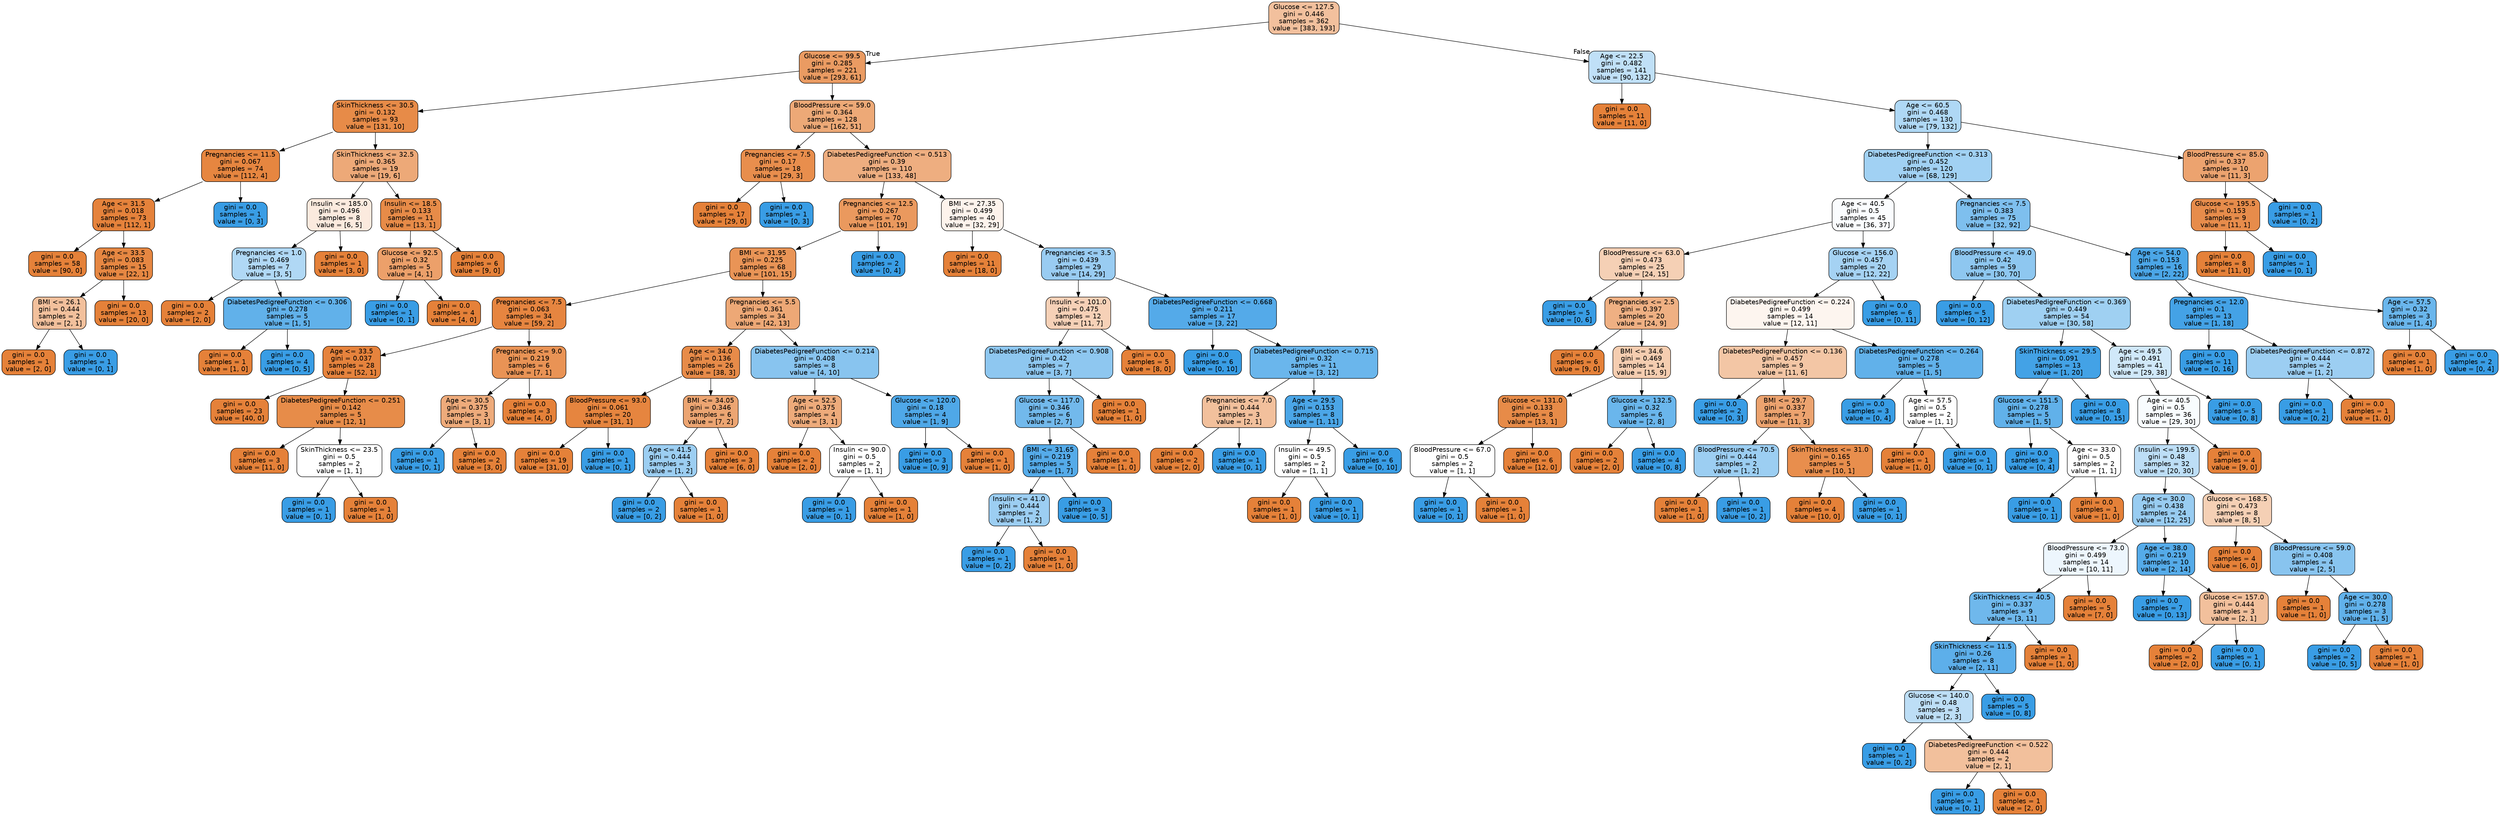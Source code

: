 digraph Tree {
node [shape=box, style="filled, rounded", color="black", fontname="helvetica"] ;
edge [fontname="helvetica"] ;
0 [label="Glucose <= 127.5\ngini = 0.446\nsamples = 362\nvalue = [383, 193]", fillcolor="#f2c09d"] ;
1 [label="Glucose <= 99.5\ngini = 0.285\nsamples = 221\nvalue = [293, 61]", fillcolor="#ea9b62"] ;
0 -> 1 [labeldistance=2.5, labelangle=45, headlabel="True"] ;
2 [label="SkinThickness <= 30.5\ngini = 0.132\nsamples = 93\nvalue = [131, 10]", fillcolor="#e78b48"] ;
1 -> 2 ;
3 [label="Pregnancies <= 11.5\ngini = 0.067\nsamples = 74\nvalue = [112, 4]", fillcolor="#e68640"] ;
2 -> 3 ;
4 [label="Age <= 31.5\ngini = 0.018\nsamples = 73\nvalue = [112, 1]", fillcolor="#e5823b"] ;
3 -> 4 ;
5 [label="gini = 0.0\nsamples = 58\nvalue = [90, 0]", fillcolor="#e58139"] ;
4 -> 5 ;
6 [label="Age <= 33.5\ngini = 0.083\nsamples = 15\nvalue = [22, 1]", fillcolor="#e68742"] ;
4 -> 6 ;
7 [label="BMI <= 26.1\ngini = 0.444\nsamples = 2\nvalue = [2, 1]", fillcolor="#f2c09c"] ;
6 -> 7 ;
8 [label="gini = 0.0\nsamples = 1\nvalue = [2, 0]", fillcolor="#e58139"] ;
7 -> 8 ;
9 [label="gini = 0.0\nsamples = 1\nvalue = [0, 1]", fillcolor="#399de5"] ;
7 -> 9 ;
10 [label="gini = 0.0\nsamples = 13\nvalue = [20, 0]", fillcolor="#e58139"] ;
6 -> 10 ;
11 [label="gini = 0.0\nsamples = 1\nvalue = [0, 3]", fillcolor="#399de5"] ;
3 -> 11 ;
12 [label="SkinThickness <= 32.5\ngini = 0.365\nsamples = 19\nvalue = [19, 6]", fillcolor="#eda978"] ;
2 -> 12 ;
13 [label="Insulin <= 185.0\ngini = 0.496\nsamples = 8\nvalue = [6, 5]", fillcolor="#fbeade"] ;
12 -> 13 ;
14 [label="Pregnancies <= 1.0\ngini = 0.469\nsamples = 7\nvalue = [3, 5]", fillcolor="#b0d8f5"] ;
13 -> 14 ;
15 [label="gini = 0.0\nsamples = 2\nvalue = [2, 0]", fillcolor="#e58139"] ;
14 -> 15 ;
16 [label="DiabetesPedigreeFunction <= 0.306\ngini = 0.278\nsamples = 5\nvalue = [1, 5]", fillcolor="#61b1ea"] ;
14 -> 16 ;
17 [label="gini = 0.0\nsamples = 1\nvalue = [1, 0]", fillcolor="#e58139"] ;
16 -> 17 ;
18 [label="gini = 0.0\nsamples = 4\nvalue = [0, 5]", fillcolor="#399de5"] ;
16 -> 18 ;
19 [label="gini = 0.0\nsamples = 1\nvalue = [3, 0]", fillcolor="#e58139"] ;
13 -> 19 ;
20 [label="Insulin <= 18.5\ngini = 0.133\nsamples = 11\nvalue = [13, 1]", fillcolor="#e78b48"] ;
12 -> 20 ;
21 [label="Glucose <= 92.5\ngini = 0.32\nsamples = 5\nvalue = [4, 1]", fillcolor="#eca06a"] ;
20 -> 21 ;
22 [label="gini = 0.0\nsamples = 1\nvalue = [0, 1]", fillcolor="#399de5"] ;
21 -> 22 ;
23 [label="gini = 0.0\nsamples = 4\nvalue = [4, 0]", fillcolor="#e58139"] ;
21 -> 23 ;
24 [label="gini = 0.0\nsamples = 6\nvalue = [9, 0]", fillcolor="#e58139"] ;
20 -> 24 ;
25 [label="BloodPressure <= 59.0\ngini = 0.364\nsamples = 128\nvalue = [162, 51]", fillcolor="#eda977"] ;
1 -> 25 ;
26 [label="Pregnancies <= 7.5\ngini = 0.17\nsamples = 18\nvalue = [29, 3]", fillcolor="#e88e4d"] ;
25 -> 26 ;
27 [label="gini = 0.0\nsamples = 17\nvalue = [29, 0]", fillcolor="#e58139"] ;
26 -> 27 ;
28 [label="gini = 0.0\nsamples = 1\nvalue = [0, 3]", fillcolor="#399de5"] ;
26 -> 28 ;
29 [label="DiabetesPedigreeFunction <= 0.513\ngini = 0.39\nsamples = 110\nvalue = [133, 48]", fillcolor="#eeae80"] ;
25 -> 29 ;
30 [label="Pregnancies <= 12.5\ngini = 0.267\nsamples = 70\nvalue = [101, 19]", fillcolor="#ea995e"] ;
29 -> 30 ;
31 [label="BMI <= 31.95\ngini = 0.225\nsamples = 68\nvalue = [101, 15]", fillcolor="#e99456"] ;
30 -> 31 ;
32 [label="Pregnancies <= 7.5\ngini = 0.063\nsamples = 34\nvalue = [59, 2]", fillcolor="#e68540"] ;
31 -> 32 ;
33 [label="Age <= 33.5\ngini = 0.037\nsamples = 28\nvalue = [52, 1]", fillcolor="#e6833d"] ;
32 -> 33 ;
34 [label="gini = 0.0\nsamples = 23\nvalue = [40, 0]", fillcolor="#e58139"] ;
33 -> 34 ;
35 [label="DiabetesPedigreeFunction <= 0.251\ngini = 0.142\nsamples = 5\nvalue = [12, 1]", fillcolor="#e78c49"] ;
33 -> 35 ;
36 [label="gini = 0.0\nsamples = 3\nvalue = [11, 0]", fillcolor="#e58139"] ;
35 -> 36 ;
37 [label="SkinThickness <= 23.5\ngini = 0.5\nsamples = 2\nvalue = [1, 1]", fillcolor="#ffffff"] ;
35 -> 37 ;
38 [label="gini = 0.0\nsamples = 1\nvalue = [0, 1]", fillcolor="#399de5"] ;
37 -> 38 ;
39 [label="gini = 0.0\nsamples = 1\nvalue = [1, 0]", fillcolor="#e58139"] ;
37 -> 39 ;
40 [label="Pregnancies <= 9.0\ngini = 0.219\nsamples = 6\nvalue = [7, 1]", fillcolor="#e99355"] ;
32 -> 40 ;
41 [label="Age <= 30.5\ngini = 0.375\nsamples = 3\nvalue = [3, 1]", fillcolor="#eeab7b"] ;
40 -> 41 ;
42 [label="gini = 0.0\nsamples = 1\nvalue = [0, 1]", fillcolor="#399de5"] ;
41 -> 42 ;
43 [label="gini = 0.0\nsamples = 2\nvalue = [3, 0]", fillcolor="#e58139"] ;
41 -> 43 ;
44 [label="gini = 0.0\nsamples = 3\nvalue = [4, 0]", fillcolor="#e58139"] ;
40 -> 44 ;
45 [label="Pregnancies <= 5.5\ngini = 0.361\nsamples = 34\nvalue = [42, 13]", fillcolor="#eda876"] ;
31 -> 45 ;
46 [label="Age <= 34.0\ngini = 0.136\nsamples = 26\nvalue = [38, 3]", fillcolor="#e78b49"] ;
45 -> 46 ;
47 [label="BloodPressure <= 93.0\ngini = 0.061\nsamples = 20\nvalue = [31, 1]", fillcolor="#e6853f"] ;
46 -> 47 ;
48 [label="gini = 0.0\nsamples = 19\nvalue = [31, 0]", fillcolor="#e58139"] ;
47 -> 48 ;
49 [label="gini = 0.0\nsamples = 1\nvalue = [0, 1]", fillcolor="#399de5"] ;
47 -> 49 ;
50 [label="BMI <= 34.05\ngini = 0.346\nsamples = 6\nvalue = [7, 2]", fillcolor="#eca572"] ;
46 -> 50 ;
51 [label="Age <= 41.5\ngini = 0.444\nsamples = 3\nvalue = [1, 2]", fillcolor="#9ccef2"] ;
50 -> 51 ;
52 [label="gini = 0.0\nsamples = 2\nvalue = [0, 2]", fillcolor="#399de5"] ;
51 -> 52 ;
53 [label="gini = 0.0\nsamples = 1\nvalue = [1, 0]", fillcolor="#e58139"] ;
51 -> 53 ;
54 [label="gini = 0.0\nsamples = 3\nvalue = [6, 0]", fillcolor="#e58139"] ;
50 -> 54 ;
55 [label="DiabetesPedigreeFunction <= 0.214\ngini = 0.408\nsamples = 8\nvalue = [4, 10]", fillcolor="#88c4ef"] ;
45 -> 55 ;
56 [label="Age <= 52.5\ngini = 0.375\nsamples = 4\nvalue = [3, 1]", fillcolor="#eeab7b"] ;
55 -> 56 ;
57 [label="gini = 0.0\nsamples = 2\nvalue = [2, 0]", fillcolor="#e58139"] ;
56 -> 57 ;
58 [label="Insulin <= 90.0\ngini = 0.5\nsamples = 2\nvalue = [1, 1]", fillcolor="#ffffff"] ;
56 -> 58 ;
59 [label="gini = 0.0\nsamples = 1\nvalue = [0, 1]", fillcolor="#399de5"] ;
58 -> 59 ;
60 [label="gini = 0.0\nsamples = 1\nvalue = [1, 0]", fillcolor="#e58139"] ;
58 -> 60 ;
61 [label="Glucose <= 120.0\ngini = 0.18\nsamples = 4\nvalue = [1, 9]", fillcolor="#4fa8e8"] ;
55 -> 61 ;
62 [label="gini = 0.0\nsamples = 3\nvalue = [0, 9]", fillcolor="#399de5"] ;
61 -> 62 ;
63 [label="gini = 0.0\nsamples = 1\nvalue = [1, 0]", fillcolor="#e58139"] ;
61 -> 63 ;
64 [label="gini = 0.0\nsamples = 2\nvalue = [0, 4]", fillcolor="#399de5"] ;
30 -> 64 ;
65 [label="BMI <= 27.35\ngini = 0.499\nsamples = 40\nvalue = [32, 29]", fillcolor="#fdf3ec"] ;
29 -> 65 ;
66 [label="gini = 0.0\nsamples = 11\nvalue = [18, 0]", fillcolor="#e58139"] ;
65 -> 66 ;
67 [label="Pregnancies <= 3.5\ngini = 0.439\nsamples = 29\nvalue = [14, 29]", fillcolor="#99ccf2"] ;
65 -> 67 ;
68 [label="Insulin <= 101.0\ngini = 0.475\nsamples = 12\nvalue = [11, 7]", fillcolor="#f6d1b7"] ;
67 -> 68 ;
69 [label="DiabetesPedigreeFunction <= 0.908\ngini = 0.42\nsamples = 7\nvalue = [3, 7]", fillcolor="#8ec7f0"] ;
68 -> 69 ;
70 [label="Glucose <= 117.0\ngini = 0.346\nsamples = 6\nvalue = [2, 7]", fillcolor="#72b9ec"] ;
69 -> 70 ;
71 [label="BMI <= 31.65\ngini = 0.219\nsamples = 5\nvalue = [1, 7]", fillcolor="#55abe9"] ;
70 -> 71 ;
72 [label="Insulin <= 41.0\ngini = 0.444\nsamples = 2\nvalue = [1, 2]", fillcolor="#9ccef2"] ;
71 -> 72 ;
73 [label="gini = 0.0\nsamples = 1\nvalue = [0, 2]", fillcolor="#399de5"] ;
72 -> 73 ;
74 [label="gini = 0.0\nsamples = 1\nvalue = [1, 0]", fillcolor="#e58139"] ;
72 -> 74 ;
75 [label="gini = 0.0\nsamples = 3\nvalue = [0, 5]", fillcolor="#399de5"] ;
71 -> 75 ;
76 [label="gini = 0.0\nsamples = 1\nvalue = [1, 0]", fillcolor="#e58139"] ;
70 -> 76 ;
77 [label="gini = 0.0\nsamples = 1\nvalue = [1, 0]", fillcolor="#e58139"] ;
69 -> 77 ;
78 [label="gini = 0.0\nsamples = 5\nvalue = [8, 0]", fillcolor="#e58139"] ;
68 -> 78 ;
79 [label="DiabetesPedigreeFunction <= 0.668\ngini = 0.211\nsamples = 17\nvalue = [3, 22]", fillcolor="#54aae9"] ;
67 -> 79 ;
80 [label="gini = 0.0\nsamples = 6\nvalue = [0, 10]", fillcolor="#399de5"] ;
79 -> 80 ;
81 [label="DiabetesPedigreeFunction <= 0.715\ngini = 0.32\nsamples = 11\nvalue = [3, 12]", fillcolor="#6ab6ec"] ;
79 -> 81 ;
82 [label="Pregnancies <= 7.0\ngini = 0.444\nsamples = 3\nvalue = [2, 1]", fillcolor="#f2c09c"] ;
81 -> 82 ;
83 [label="gini = 0.0\nsamples = 2\nvalue = [2, 0]", fillcolor="#e58139"] ;
82 -> 83 ;
84 [label="gini = 0.0\nsamples = 1\nvalue = [0, 1]", fillcolor="#399de5"] ;
82 -> 84 ;
85 [label="Age <= 29.5\ngini = 0.153\nsamples = 8\nvalue = [1, 11]", fillcolor="#4ba6e7"] ;
81 -> 85 ;
86 [label="Insulin <= 49.5\ngini = 0.5\nsamples = 2\nvalue = [1, 1]", fillcolor="#ffffff"] ;
85 -> 86 ;
87 [label="gini = 0.0\nsamples = 1\nvalue = [1, 0]", fillcolor="#e58139"] ;
86 -> 87 ;
88 [label="gini = 0.0\nsamples = 1\nvalue = [0, 1]", fillcolor="#399de5"] ;
86 -> 88 ;
89 [label="gini = 0.0\nsamples = 6\nvalue = [0, 10]", fillcolor="#399de5"] ;
85 -> 89 ;
90 [label="Age <= 22.5\ngini = 0.482\nsamples = 141\nvalue = [90, 132]", fillcolor="#c0e0f7"] ;
0 -> 90 [labeldistance=2.5, labelangle=-45, headlabel="False"] ;
91 [label="gini = 0.0\nsamples = 11\nvalue = [11, 0]", fillcolor="#e58139"] ;
90 -> 91 ;
92 [label="Age <= 60.5\ngini = 0.468\nsamples = 130\nvalue = [79, 132]", fillcolor="#afd8f5"] ;
90 -> 92 ;
93 [label="DiabetesPedigreeFunction <= 0.313\ngini = 0.452\nsamples = 120\nvalue = [68, 129]", fillcolor="#a1d1f3"] ;
92 -> 93 ;
94 [label="Age <= 40.5\ngini = 0.5\nsamples = 45\nvalue = [36, 37]", fillcolor="#fafcfe"] ;
93 -> 94 ;
95 [label="BloodPressure <= 63.0\ngini = 0.473\nsamples = 25\nvalue = [24, 15]", fillcolor="#f5d0b5"] ;
94 -> 95 ;
96 [label="gini = 0.0\nsamples = 5\nvalue = [0, 6]", fillcolor="#399de5"] ;
95 -> 96 ;
97 [label="Pregnancies <= 2.5\ngini = 0.397\nsamples = 20\nvalue = [24, 9]", fillcolor="#efb083"] ;
95 -> 97 ;
98 [label="gini = 0.0\nsamples = 6\nvalue = [9, 0]", fillcolor="#e58139"] ;
97 -> 98 ;
99 [label="BMI <= 34.6\ngini = 0.469\nsamples = 14\nvalue = [15, 9]", fillcolor="#f5cdb0"] ;
97 -> 99 ;
100 [label="Glucose <= 131.0\ngini = 0.133\nsamples = 8\nvalue = [13, 1]", fillcolor="#e78b48"] ;
99 -> 100 ;
101 [label="BloodPressure <= 67.0\ngini = 0.5\nsamples = 2\nvalue = [1, 1]", fillcolor="#ffffff"] ;
100 -> 101 ;
102 [label="gini = 0.0\nsamples = 1\nvalue = [0, 1]", fillcolor="#399de5"] ;
101 -> 102 ;
103 [label="gini = 0.0\nsamples = 1\nvalue = [1, 0]", fillcolor="#e58139"] ;
101 -> 103 ;
104 [label="gini = 0.0\nsamples = 6\nvalue = [12, 0]", fillcolor="#e58139"] ;
100 -> 104 ;
105 [label="Glucose <= 132.5\ngini = 0.32\nsamples = 6\nvalue = [2, 8]", fillcolor="#6ab6ec"] ;
99 -> 105 ;
106 [label="gini = 0.0\nsamples = 2\nvalue = [2, 0]", fillcolor="#e58139"] ;
105 -> 106 ;
107 [label="gini = 0.0\nsamples = 4\nvalue = [0, 8]", fillcolor="#399de5"] ;
105 -> 107 ;
108 [label="Glucose <= 156.0\ngini = 0.457\nsamples = 20\nvalue = [12, 22]", fillcolor="#a5d2f3"] ;
94 -> 108 ;
109 [label="DiabetesPedigreeFunction <= 0.224\ngini = 0.499\nsamples = 14\nvalue = [12, 11]", fillcolor="#fdf5ef"] ;
108 -> 109 ;
110 [label="DiabetesPedigreeFunction <= 0.136\ngini = 0.457\nsamples = 9\nvalue = [11, 6]", fillcolor="#f3c6a5"] ;
109 -> 110 ;
111 [label="gini = 0.0\nsamples = 2\nvalue = [0, 3]", fillcolor="#399de5"] ;
110 -> 111 ;
112 [label="BMI <= 29.7\ngini = 0.337\nsamples = 7\nvalue = [11, 3]", fillcolor="#eca36f"] ;
110 -> 112 ;
113 [label="BloodPressure <= 70.5\ngini = 0.444\nsamples = 2\nvalue = [1, 2]", fillcolor="#9ccef2"] ;
112 -> 113 ;
114 [label="gini = 0.0\nsamples = 1\nvalue = [1, 0]", fillcolor="#e58139"] ;
113 -> 114 ;
115 [label="gini = 0.0\nsamples = 1\nvalue = [0, 2]", fillcolor="#399de5"] ;
113 -> 115 ;
116 [label="SkinThickness <= 31.0\ngini = 0.165\nsamples = 5\nvalue = [10, 1]", fillcolor="#e88e4d"] ;
112 -> 116 ;
117 [label="gini = 0.0\nsamples = 4\nvalue = [10, 0]", fillcolor="#e58139"] ;
116 -> 117 ;
118 [label="gini = 0.0\nsamples = 1\nvalue = [0, 1]", fillcolor="#399de5"] ;
116 -> 118 ;
119 [label="DiabetesPedigreeFunction <= 0.264\ngini = 0.278\nsamples = 5\nvalue = [1, 5]", fillcolor="#61b1ea"] ;
109 -> 119 ;
120 [label="gini = 0.0\nsamples = 3\nvalue = [0, 4]", fillcolor="#399de5"] ;
119 -> 120 ;
121 [label="Age <= 57.5\ngini = 0.5\nsamples = 2\nvalue = [1, 1]", fillcolor="#ffffff"] ;
119 -> 121 ;
122 [label="gini = 0.0\nsamples = 1\nvalue = [1, 0]", fillcolor="#e58139"] ;
121 -> 122 ;
123 [label="gini = 0.0\nsamples = 1\nvalue = [0, 1]", fillcolor="#399de5"] ;
121 -> 123 ;
124 [label="gini = 0.0\nsamples = 6\nvalue = [0, 11]", fillcolor="#399de5"] ;
108 -> 124 ;
125 [label="Pregnancies <= 7.5\ngini = 0.383\nsamples = 75\nvalue = [32, 92]", fillcolor="#7ebfee"] ;
93 -> 125 ;
126 [label="BloodPressure <= 49.0\ngini = 0.42\nsamples = 59\nvalue = [30, 70]", fillcolor="#8ec7f0"] ;
125 -> 126 ;
127 [label="gini = 0.0\nsamples = 5\nvalue = [0, 12]", fillcolor="#399de5"] ;
126 -> 127 ;
128 [label="DiabetesPedigreeFunction <= 0.369\ngini = 0.449\nsamples = 54\nvalue = [30, 58]", fillcolor="#9fd0f2"] ;
126 -> 128 ;
129 [label="SkinThickness <= 29.5\ngini = 0.091\nsamples = 13\nvalue = [1, 20]", fillcolor="#43a2e6"] ;
128 -> 129 ;
130 [label="Glucose <= 151.5\ngini = 0.278\nsamples = 5\nvalue = [1, 5]", fillcolor="#61b1ea"] ;
129 -> 130 ;
131 [label="gini = 0.0\nsamples = 3\nvalue = [0, 4]", fillcolor="#399de5"] ;
130 -> 131 ;
132 [label="Age <= 33.0\ngini = 0.5\nsamples = 2\nvalue = [1, 1]", fillcolor="#ffffff"] ;
130 -> 132 ;
133 [label="gini = 0.0\nsamples = 1\nvalue = [0, 1]", fillcolor="#399de5"] ;
132 -> 133 ;
134 [label="gini = 0.0\nsamples = 1\nvalue = [1, 0]", fillcolor="#e58139"] ;
132 -> 134 ;
135 [label="gini = 0.0\nsamples = 8\nvalue = [0, 15]", fillcolor="#399de5"] ;
129 -> 135 ;
136 [label="Age <= 49.5\ngini = 0.491\nsamples = 41\nvalue = [29, 38]", fillcolor="#d0e8f9"] ;
128 -> 136 ;
137 [label="Age <= 40.5\ngini = 0.5\nsamples = 36\nvalue = [29, 30]", fillcolor="#f8fcfe"] ;
136 -> 137 ;
138 [label="Insulin <= 199.5\ngini = 0.48\nsamples = 32\nvalue = [20, 30]", fillcolor="#bddef6"] ;
137 -> 138 ;
139 [label="Age <= 30.0\ngini = 0.438\nsamples = 24\nvalue = [12, 25]", fillcolor="#98ccf1"] ;
138 -> 139 ;
140 [label="BloodPressure <= 73.0\ngini = 0.499\nsamples = 14\nvalue = [10, 11]", fillcolor="#edf6fd"] ;
139 -> 140 ;
141 [label="SkinThickness <= 40.5\ngini = 0.337\nsamples = 9\nvalue = [3, 11]", fillcolor="#6fb8ec"] ;
140 -> 141 ;
142 [label="SkinThickness <= 11.5\ngini = 0.26\nsamples = 8\nvalue = [2, 11]", fillcolor="#5dafea"] ;
141 -> 142 ;
143 [label="Glucose <= 140.0\ngini = 0.48\nsamples = 3\nvalue = [2, 3]", fillcolor="#bddef6"] ;
142 -> 143 ;
144 [label="gini = 0.0\nsamples = 1\nvalue = [0, 2]", fillcolor="#399de5"] ;
143 -> 144 ;
145 [label="DiabetesPedigreeFunction <= 0.522\ngini = 0.444\nsamples = 2\nvalue = [2, 1]", fillcolor="#f2c09c"] ;
143 -> 145 ;
146 [label="gini = 0.0\nsamples = 1\nvalue = [0, 1]", fillcolor="#399de5"] ;
145 -> 146 ;
147 [label="gini = 0.0\nsamples = 1\nvalue = [2, 0]", fillcolor="#e58139"] ;
145 -> 147 ;
148 [label="gini = 0.0\nsamples = 5\nvalue = [0, 8]", fillcolor="#399de5"] ;
142 -> 148 ;
149 [label="gini = 0.0\nsamples = 1\nvalue = [1, 0]", fillcolor="#e58139"] ;
141 -> 149 ;
150 [label="gini = 0.0\nsamples = 5\nvalue = [7, 0]", fillcolor="#e58139"] ;
140 -> 150 ;
151 [label="Age <= 38.0\ngini = 0.219\nsamples = 10\nvalue = [2, 14]", fillcolor="#55abe9"] ;
139 -> 151 ;
152 [label="gini = 0.0\nsamples = 7\nvalue = [0, 13]", fillcolor="#399de5"] ;
151 -> 152 ;
153 [label="Glucose <= 157.0\ngini = 0.444\nsamples = 3\nvalue = [2, 1]", fillcolor="#f2c09c"] ;
151 -> 153 ;
154 [label="gini = 0.0\nsamples = 2\nvalue = [2, 0]", fillcolor="#e58139"] ;
153 -> 154 ;
155 [label="gini = 0.0\nsamples = 1\nvalue = [0, 1]", fillcolor="#399de5"] ;
153 -> 155 ;
156 [label="Glucose <= 168.5\ngini = 0.473\nsamples = 8\nvalue = [8, 5]", fillcolor="#f5d0b5"] ;
138 -> 156 ;
157 [label="gini = 0.0\nsamples = 4\nvalue = [6, 0]", fillcolor="#e58139"] ;
156 -> 157 ;
158 [label="BloodPressure <= 59.0\ngini = 0.408\nsamples = 4\nvalue = [2, 5]", fillcolor="#88c4ef"] ;
156 -> 158 ;
159 [label="gini = 0.0\nsamples = 1\nvalue = [1, 0]", fillcolor="#e58139"] ;
158 -> 159 ;
160 [label="Age <= 30.0\ngini = 0.278\nsamples = 3\nvalue = [1, 5]", fillcolor="#61b1ea"] ;
158 -> 160 ;
161 [label="gini = 0.0\nsamples = 2\nvalue = [0, 5]", fillcolor="#399de5"] ;
160 -> 161 ;
162 [label="gini = 0.0\nsamples = 1\nvalue = [1, 0]", fillcolor="#e58139"] ;
160 -> 162 ;
163 [label="gini = 0.0\nsamples = 4\nvalue = [9, 0]", fillcolor="#e58139"] ;
137 -> 163 ;
164 [label="gini = 0.0\nsamples = 5\nvalue = [0, 8]", fillcolor="#399de5"] ;
136 -> 164 ;
165 [label="Age <= 54.0\ngini = 0.153\nsamples = 16\nvalue = [2, 22]", fillcolor="#4ba6e7"] ;
125 -> 165 ;
166 [label="Pregnancies <= 12.0\ngini = 0.1\nsamples = 13\nvalue = [1, 18]", fillcolor="#44a2e6"] ;
165 -> 166 ;
167 [label="gini = 0.0\nsamples = 11\nvalue = [0, 16]", fillcolor="#399de5"] ;
166 -> 167 ;
168 [label="DiabetesPedigreeFunction <= 0.872\ngini = 0.444\nsamples = 2\nvalue = [1, 2]", fillcolor="#9ccef2"] ;
166 -> 168 ;
169 [label="gini = 0.0\nsamples = 1\nvalue = [0, 2]", fillcolor="#399de5"] ;
168 -> 169 ;
170 [label="gini = 0.0\nsamples = 1\nvalue = [1, 0]", fillcolor="#e58139"] ;
168 -> 170 ;
171 [label="Age <= 57.5\ngini = 0.32\nsamples = 3\nvalue = [1, 4]", fillcolor="#6ab6ec"] ;
165 -> 171 ;
172 [label="gini = 0.0\nsamples = 1\nvalue = [1, 0]", fillcolor="#e58139"] ;
171 -> 172 ;
173 [label="gini = 0.0\nsamples = 2\nvalue = [0, 4]", fillcolor="#399de5"] ;
171 -> 173 ;
174 [label="BloodPressure <= 85.0\ngini = 0.337\nsamples = 10\nvalue = [11, 3]", fillcolor="#eca36f"] ;
92 -> 174 ;
175 [label="Glucose <= 195.5\ngini = 0.153\nsamples = 9\nvalue = [11, 1]", fillcolor="#e78c4b"] ;
174 -> 175 ;
176 [label="gini = 0.0\nsamples = 8\nvalue = [11, 0]", fillcolor="#e58139"] ;
175 -> 176 ;
177 [label="gini = 0.0\nsamples = 1\nvalue = [0, 1]", fillcolor="#399de5"] ;
175 -> 177 ;
178 [label="gini = 0.0\nsamples = 1\nvalue = [0, 2]", fillcolor="#399de5"] ;
174 -> 178 ;
}
